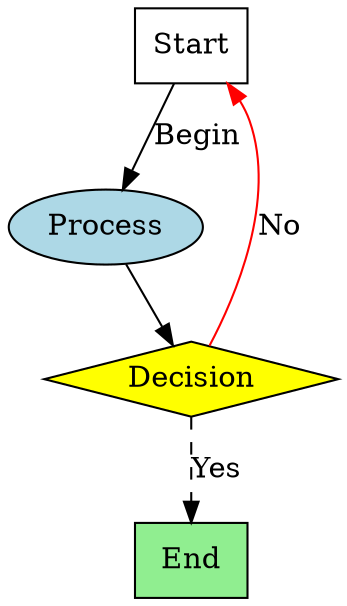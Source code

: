 digraph G {
  rankdir=TB;
  node [shape=box];
  
  A [label="Start"];
  B [label="Process" shape=ellipse fillcolor="lightblue" style=filled];
  C [label="Decision" shape=diamond fillcolor="yellow" style=filled];
  D [label="End" shape=box fillcolor="lightgreen" style=filled];
  
  A -> B [label="Begin"];
  B -> C;
  C -> D [label="Yes" style=dashed];
  C -> A [label="No" color="red"];
}